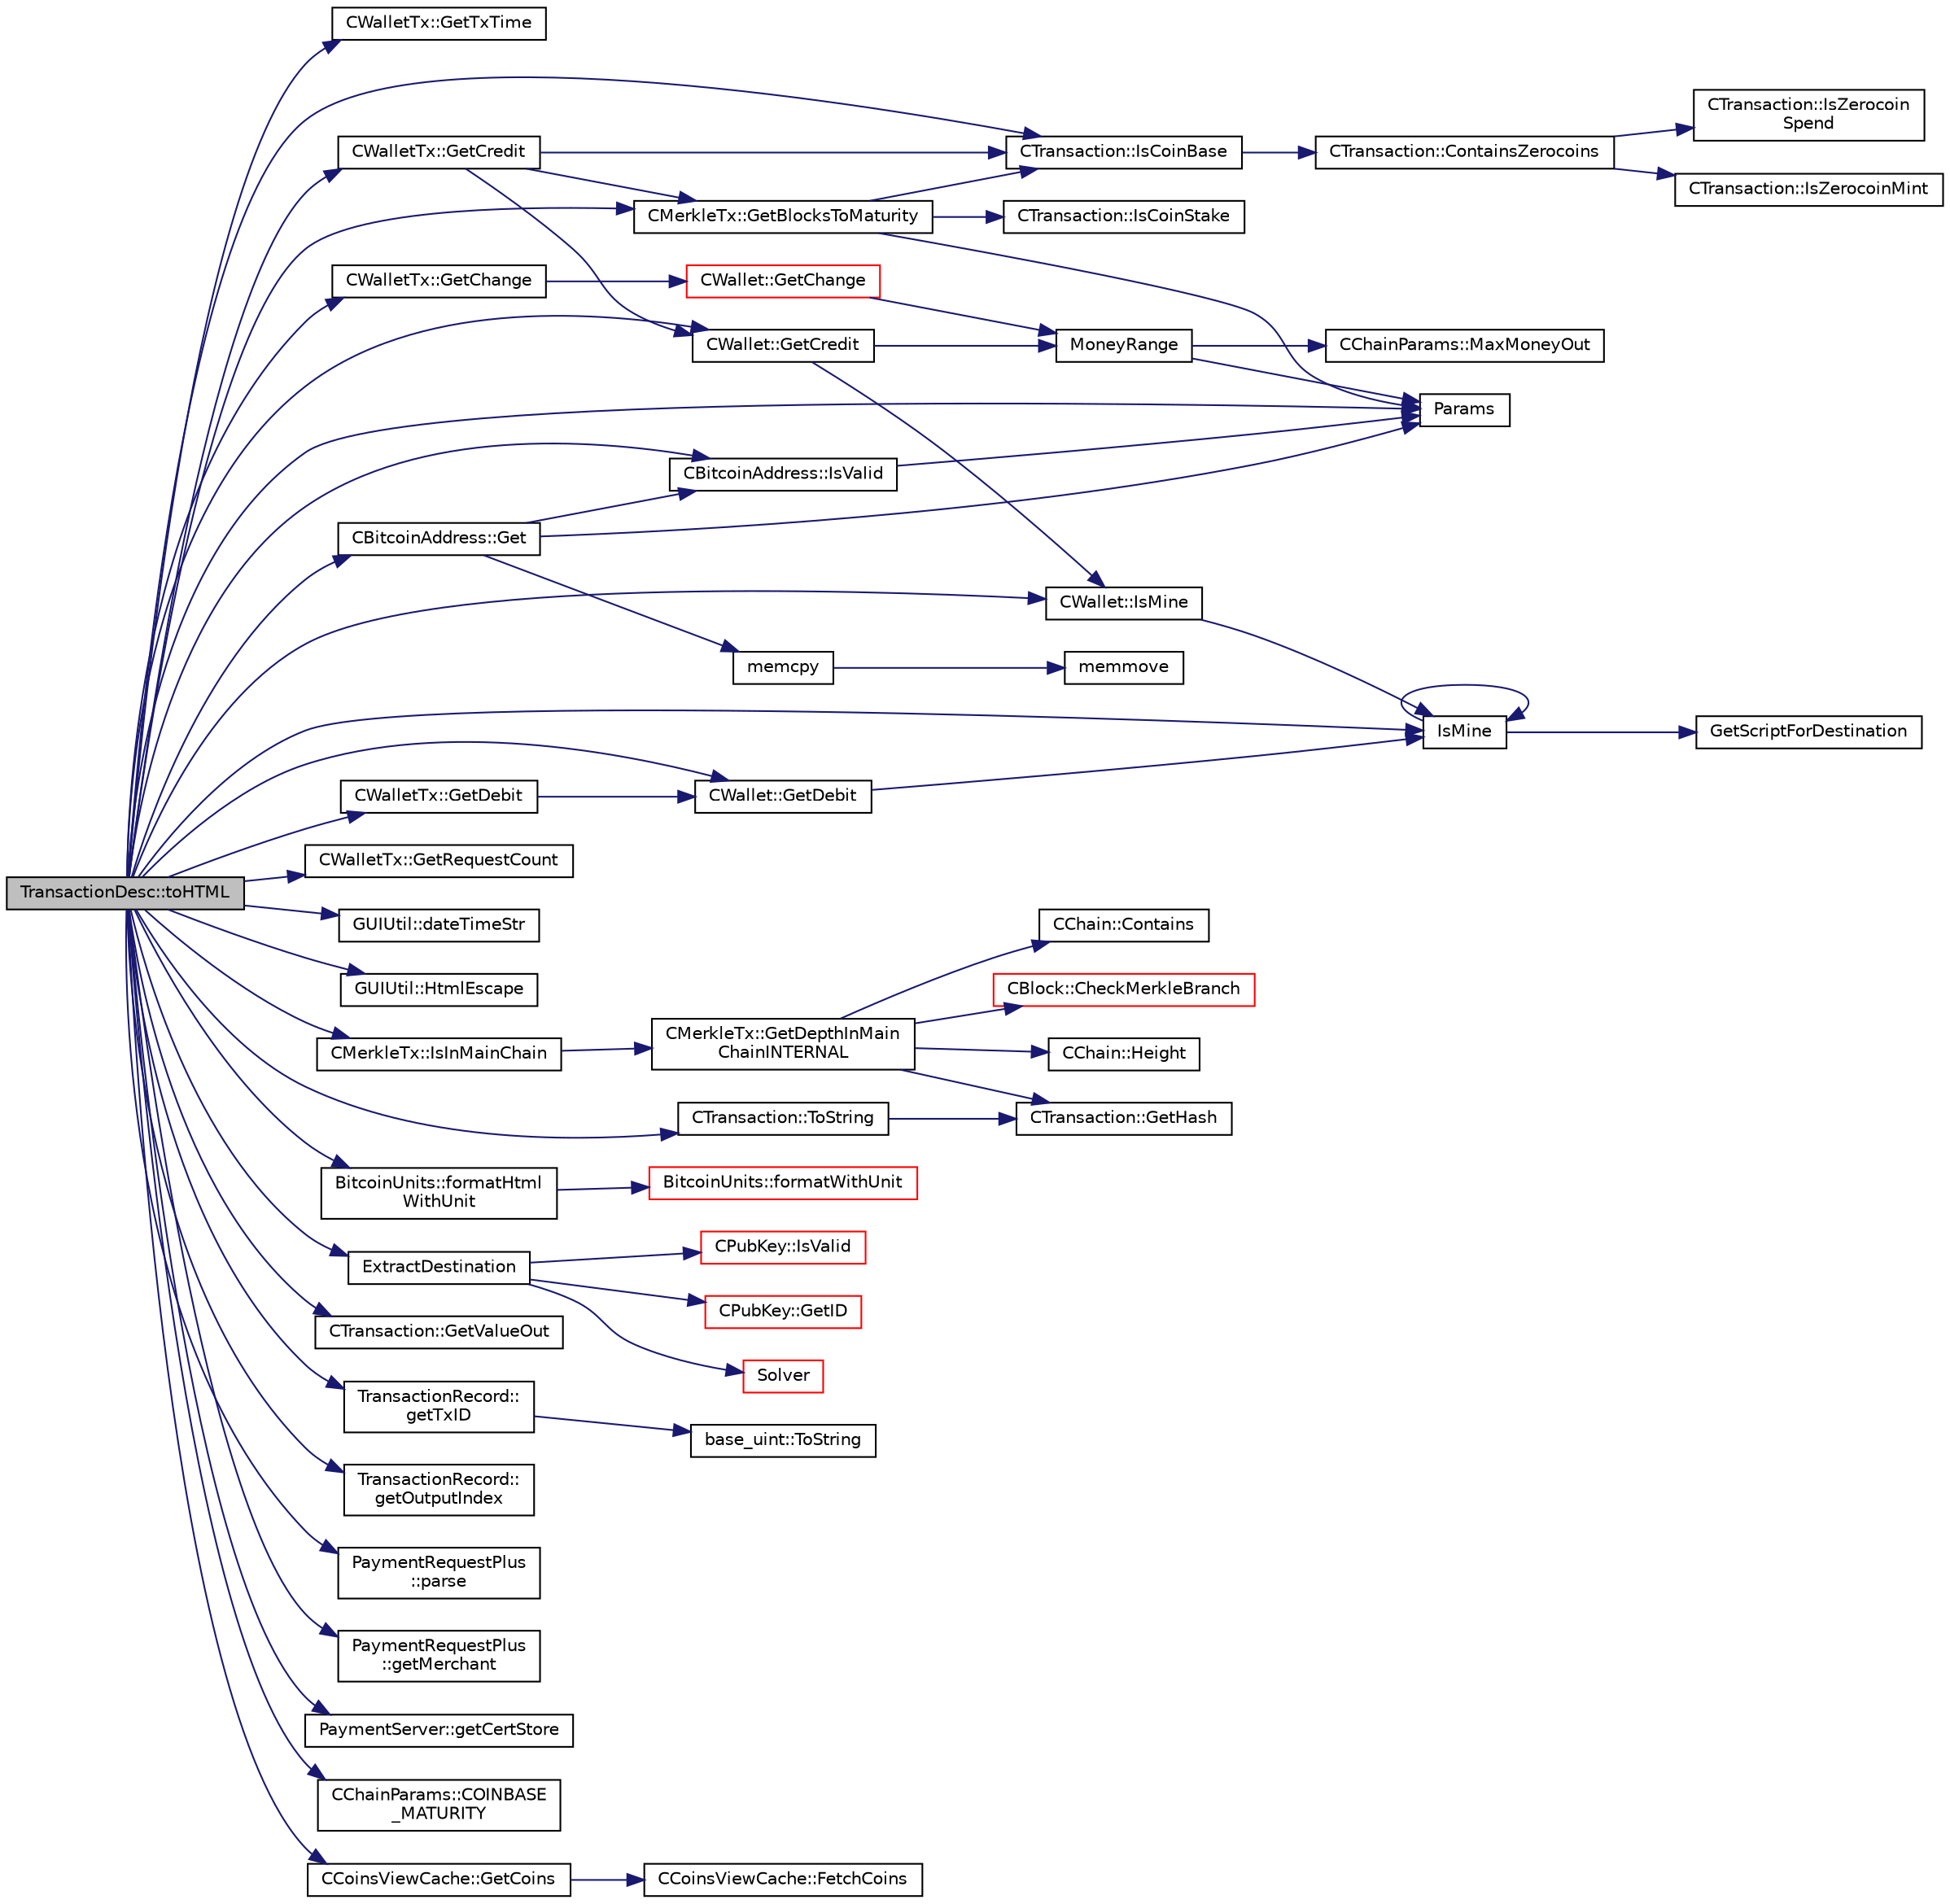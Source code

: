 digraph "TransactionDesc::toHTML"
{
  edge [fontname="Helvetica",fontsize="10",labelfontname="Helvetica",labelfontsize="10"];
  node [fontname="Helvetica",fontsize="10",shape=record];
  rankdir="LR";
  Node9 [label="TransactionDesc::toHTML",height=0.2,width=0.4,color="black", fillcolor="grey75", style="filled", fontcolor="black"];
  Node9 -> Node10 [color="midnightblue",fontsize="10",style="solid",fontname="Helvetica"];
  Node10 [label="CWalletTx::GetTxTime",height=0.2,width=0.4,color="black", fillcolor="white", style="filled",URL="$group__map_wallet.html#gab94368cf0553687d8f1fec5d2aaa1457"];
  Node9 -> Node11 [color="midnightblue",fontsize="10",style="solid",fontname="Helvetica"];
  Node11 [label="CWalletTx::GetCredit",height=0.2,width=0.4,color="black", fillcolor="white", style="filled",URL="$class_c_wallet_tx.html#a176e9ecbafbee27d604acbab9804885d"];
  Node11 -> Node12 [color="midnightblue",fontsize="10",style="solid",fontname="Helvetica"];
  Node12 [label="CTransaction::IsCoinBase",height=0.2,width=0.4,color="black", fillcolor="white", style="filled",URL="$class_c_transaction.html#a96256e8ac1bf79ad9c057e48c41132dd"];
  Node12 -> Node13 [color="midnightblue",fontsize="10",style="solid",fontname="Helvetica"];
  Node13 [label="CTransaction::ContainsZerocoins",height=0.2,width=0.4,color="black", fillcolor="white", style="filled",URL="$class_c_transaction.html#a613051e8e5651a7500cb455f37dd1116"];
  Node13 -> Node14 [color="midnightblue",fontsize="10",style="solid",fontname="Helvetica"];
  Node14 [label="CTransaction::IsZerocoin\lSpend",height=0.2,width=0.4,color="black", fillcolor="white", style="filled",URL="$class_c_transaction.html#a4cda5603795c5f9179d4c8bd43f809cd"];
  Node13 -> Node15 [color="midnightblue",fontsize="10",style="solid",fontname="Helvetica"];
  Node15 [label="CTransaction::IsZerocoinMint",height=0.2,width=0.4,color="black", fillcolor="white", style="filled",URL="$class_c_transaction.html#ab91efb1c2312e6feeecfbbfff11abbb1"];
  Node11 -> Node16 [color="midnightblue",fontsize="10",style="solid",fontname="Helvetica"];
  Node16 [label="CMerkleTx::GetBlocksToMaturity",height=0.2,width=0.4,color="black", fillcolor="white", style="filled",URL="$class_c_merkle_tx.html#a69ebd437f7b44169659c3527fe73b6ab"];
  Node16 -> Node12 [color="midnightblue",fontsize="10",style="solid",fontname="Helvetica"];
  Node16 -> Node17 [color="midnightblue",fontsize="10",style="solid",fontname="Helvetica"];
  Node17 [label="CTransaction::IsCoinStake",height=0.2,width=0.4,color="black", fillcolor="white", style="filled",URL="$class_c_transaction.html#ace4278a41a296d40dcf5fb2b9cf007ec"];
  Node16 -> Node18 [color="midnightblue",fontsize="10",style="solid",fontname="Helvetica"];
  Node18 [label="Params",height=0.2,width=0.4,color="black", fillcolor="white", style="filled",URL="$chainparams_8cpp.html#ace5c5b706d71a324a417dd2db394fd4a",tooltip="Return the currently selected parameters. "];
  Node11 -> Node19 [color="midnightblue",fontsize="10",style="solid",fontname="Helvetica"];
  Node19 [label="CWallet::GetCredit",height=0.2,width=0.4,color="black", fillcolor="white", style="filled",URL="$class_c_wallet.html#aa60b69c7d4ea6063ed83b13d7c6fe695"];
  Node19 -> Node20 [color="midnightblue",fontsize="10",style="solid",fontname="Helvetica"];
  Node20 [label="MoneyRange",height=0.2,width=0.4,color="black", fillcolor="white", style="filled",URL="$main_8cpp.html#a0529385ca34689843ef65d844a67c945"];
  Node20 -> Node18 [color="midnightblue",fontsize="10",style="solid",fontname="Helvetica"];
  Node20 -> Node21 [color="midnightblue",fontsize="10",style="solid",fontname="Helvetica"];
  Node21 [label="CChainParams::MaxMoneyOut",height=0.2,width=0.4,color="black", fillcolor="white", style="filled",URL="$class_c_chain_params.html#a82190f02d83daee6823362e3c25848d0"];
  Node19 -> Node22 [color="midnightblue",fontsize="10",style="solid",fontname="Helvetica"];
  Node22 [label="CWallet::IsMine",height=0.2,width=0.4,color="black", fillcolor="white", style="filled",URL="$group__map_wallet.html#ga4eada57edc1c443564b8cc9b853d955c"];
  Node22 -> Node23 [color="midnightblue",fontsize="10",style="solid",fontname="Helvetica"];
  Node23 [label="IsMine",height=0.2,width=0.4,color="black", fillcolor="white", style="filled",URL="$wallet__ismine_8cpp.html#adc59cf67d903c1ba1ef225561b85bfce"];
  Node23 -> Node24 [color="midnightblue",fontsize="10",style="solid",fontname="Helvetica"];
  Node24 [label="GetScriptForDestination",height=0.2,width=0.4,color="black", fillcolor="white", style="filled",URL="$standard_8cpp.html#ae40f28d3b46c21033f6ee1f1200d0321"];
  Node23 -> Node23 [color="midnightblue",fontsize="10",style="solid",fontname="Helvetica"];
  Node9 -> Node25 [color="midnightblue",fontsize="10",style="solid",fontname="Helvetica"];
  Node25 [label="CWalletTx::GetDebit",height=0.2,width=0.4,color="black", fillcolor="white", style="filled",URL="$class_c_wallet_tx.html#a7757c17a323e5f6f75c92acb398d3568",tooltip="filter decides which addresses will count towards the debit "];
  Node25 -> Node26 [color="midnightblue",fontsize="10",style="solid",fontname="Helvetica"];
  Node26 [label="CWallet::GetDebit",height=0.2,width=0.4,color="black", fillcolor="white", style="filled",URL="$group__map_wallet.html#ga5ab4855aac6f4b335421944403e44d6d"];
  Node26 -> Node23 [color="midnightblue",fontsize="10",style="solid",fontname="Helvetica"];
  Node9 -> Node27 [color="midnightblue",fontsize="10",style="solid",fontname="Helvetica"];
  Node27 [label="CWalletTx::GetRequestCount",height=0.2,width=0.4,color="black", fillcolor="white", style="filled",URL="$group__map_wallet.html#gafd3ca5b54d33038a06189f3f27a97910"];
  Node9 -> Node28 [color="midnightblue",fontsize="10",style="solid",fontname="Helvetica"];
  Node28 [label="GUIUtil::dateTimeStr",height=0.2,width=0.4,color="black", fillcolor="white", style="filled",URL="$namespace_g_u_i_util.html#aae732a04fea25190081120bf0cc773e8"];
  Node9 -> Node12 [color="midnightblue",fontsize="10",style="solid",fontname="Helvetica"];
  Node9 -> Node29 [color="midnightblue",fontsize="10",style="solid",fontname="Helvetica"];
  Node29 [label="GUIUtil::HtmlEscape",height=0.2,width=0.4,color="black", fillcolor="white", style="filled",URL="$namespace_g_u_i_util.html#a2d4b7f2c11ebc4b97af10bc20d19b1b2"];
  Node9 -> Node30 [color="midnightblue",fontsize="10",style="solid",fontname="Helvetica"];
  Node30 [label="CBitcoinAddress::IsValid",height=0.2,width=0.4,color="black", fillcolor="white", style="filled",URL="$class_c_bitcoin_address.html#ab39907ce6895062a8f8bf585270ef13b"];
  Node30 -> Node18 [color="midnightblue",fontsize="10",style="solid",fontname="Helvetica"];
  Node9 -> Node31 [color="midnightblue",fontsize="10",style="solid",fontname="Helvetica"];
  Node31 [label="CBitcoinAddress::Get",height=0.2,width=0.4,color="black", fillcolor="white", style="filled",URL="$class_c_bitcoin_address.html#a1e44de10dfc84d1fd2e15150f1e22b8e"];
  Node31 -> Node30 [color="midnightblue",fontsize="10",style="solid",fontname="Helvetica"];
  Node31 -> Node32 [color="midnightblue",fontsize="10",style="solid",fontname="Helvetica"];
  Node32 [label="memcpy",height=0.2,width=0.4,color="black", fillcolor="white", style="filled",URL="$glibc__compat_8cpp.html#a0f46826ab0466591e136db24394923cf"];
  Node32 -> Node33 [color="midnightblue",fontsize="10",style="solid",fontname="Helvetica"];
  Node33 [label="memmove",height=0.2,width=0.4,color="black", fillcolor="white", style="filled",URL="$glibc__compat_8cpp.html#a9778d49e9029dd75bc53ecbbf9f5e9a1"];
  Node31 -> Node18 [color="midnightblue",fontsize="10",style="solid",fontname="Helvetica"];
  Node9 -> Node23 [color="midnightblue",fontsize="10",style="solid",fontname="Helvetica"];
  Node9 -> Node19 [color="midnightblue",fontsize="10",style="solid",fontname="Helvetica"];
  Node9 -> Node34 [color="midnightblue",fontsize="10",style="solid",fontname="Helvetica"];
  Node34 [label="CMerkleTx::IsInMainChain",height=0.2,width=0.4,color="black", fillcolor="white", style="filled",URL="$class_c_merkle_tx.html#ad4b3623fabf1924dba2a7694e3418e1e"];
  Node34 -> Node35 [color="midnightblue",fontsize="10",style="solid",fontname="Helvetica"];
  Node35 [label="CMerkleTx::GetDepthInMain\lChainINTERNAL",height=0.2,width=0.4,color="black", fillcolor="white", style="filled",URL="$class_c_merkle_tx.html#ada4285bcdc83c90dc5829d9902b1271c"];
  Node35 -> Node36 [color="midnightblue",fontsize="10",style="solid",fontname="Helvetica"];
  Node36 [label="CChain::Contains",height=0.2,width=0.4,color="black", fillcolor="white", style="filled",URL="$class_c_chain.html#af1786dc229c215dea7f727c11df2c8dc",tooltip="Efficiently check whether a block is present in this chain. "];
  Node35 -> Node37 [color="midnightblue",fontsize="10",style="solid",fontname="Helvetica"];
  Node37 [label="CBlock::CheckMerkleBranch",height=0.2,width=0.4,color="red", fillcolor="white", style="filled",URL="$class_c_block.html#a81684cf96f6fb6731c869865b80d1ccd"];
  Node35 -> Node39 [color="midnightblue",fontsize="10",style="solid",fontname="Helvetica"];
  Node39 [label="CTransaction::GetHash",height=0.2,width=0.4,color="black", fillcolor="white", style="filled",URL="$class_c_transaction.html#a7efd1379de830341417c0bfa23a149aa"];
  Node35 -> Node40 [color="midnightblue",fontsize="10",style="solid",fontname="Helvetica"];
  Node40 [label="CChain::Height",height=0.2,width=0.4,color="black", fillcolor="white", style="filled",URL="$class_c_chain.html#ad4758bc8872ce065a9579f77c3171d40",tooltip="Return the maximal height in the chain. "];
  Node9 -> Node41 [color="midnightblue",fontsize="10",style="solid",fontname="Helvetica"];
  Node41 [label="BitcoinUnits::formatHtml\lWithUnit",height=0.2,width=0.4,color="black", fillcolor="white", style="filled",URL="$class_bitcoin_units.html#a5f4ef08b81386d393a16001bdfef5d56"];
  Node41 -> Node42 [color="midnightblue",fontsize="10",style="solid",fontname="Helvetica"];
  Node42 [label="BitcoinUnits::formatWithUnit",height=0.2,width=0.4,color="red", fillcolor="white", style="filled",URL="$class_bitcoin_units.html#aef9fb7509257bc84ee459d7f0c663020",tooltip="Format as string (with unit) "];
  Node9 -> Node16 [color="midnightblue",fontsize="10",style="solid",fontname="Helvetica"];
  Node9 -> Node22 [color="midnightblue",fontsize="10",style="solid",fontname="Helvetica"];
  Node9 -> Node48 [color="midnightblue",fontsize="10",style="solid",fontname="Helvetica"];
  Node48 [label="ExtractDestination",height=0.2,width=0.4,color="black", fillcolor="white", style="filled",URL="$standard_8cpp.html#a951f7e601746ae076afdf3169ecca2fc"];
  Node48 -> Node49 [color="midnightblue",fontsize="10",style="solid",fontname="Helvetica"];
  Node49 [label="Solver",height=0.2,width=0.4,color="red", fillcolor="white", style="filled",URL="$standard_8cpp.html#a6ee6be50bff44464e905680c6fcee6dc",tooltip="Return public keys or hashes from scriptPubKey, for &#39;standard&#39; transaction types. ..."];
  Node48 -> Node57 [color="midnightblue",fontsize="10",style="solid",fontname="Helvetica"];
  Node57 [label="CPubKey::IsValid",height=0.2,width=0.4,color="red", fillcolor="white", style="filled",URL="$class_c_pub_key.html#a4fa94293cf8577fd039b9a133f6c7f30"];
  Node48 -> Node60 [color="midnightblue",fontsize="10",style="solid",fontname="Helvetica"];
  Node60 [label="CPubKey::GetID",height=0.2,width=0.4,color="red", fillcolor="white", style="filled",URL="$class_c_pub_key.html#a2675f7e6f72eff68e7a5227289feb021",tooltip="Get the KeyID of this public key (hash of its serialization) "];
  Node9 -> Node67 [color="midnightblue",fontsize="10",style="solid",fontname="Helvetica"];
  Node67 [label="CWalletTx::GetChange",height=0.2,width=0.4,color="black", fillcolor="white", style="filled",URL="$class_c_wallet_tx.html#a714fe72284e4cc436d84f751a9a7aa60"];
  Node67 -> Node68 [color="midnightblue",fontsize="10",style="solid",fontname="Helvetica"];
  Node68 [label="CWallet::GetChange",height=0.2,width=0.4,color="red", fillcolor="white", style="filled",URL="$class_c_wallet.html#ac1abe6ee00d6a8f20e92e164c423a6d5"];
  Node68 -> Node20 [color="midnightblue",fontsize="10",style="solid",fontname="Helvetica"];
  Node9 -> Node70 [color="midnightblue",fontsize="10",style="solid",fontname="Helvetica"];
  Node70 [label="CTransaction::GetValueOut",height=0.2,width=0.4,color="black", fillcolor="white", style="filled",URL="$class_c_transaction.html#aa4ce691dbb2ce32838d94d15801f6644"];
  Node9 -> Node26 [color="midnightblue",fontsize="10",style="solid",fontname="Helvetica"];
  Node9 -> Node71 [color="midnightblue",fontsize="10",style="solid",fontname="Helvetica"];
  Node71 [label="TransactionRecord::\lgetTxID",height=0.2,width=0.4,color="black", fillcolor="white", style="filled",URL="$class_transaction_record.html#a838d881f68f967b751e7f7707bccfffa",tooltip="Return the unique identifier for this transaction (part) "];
  Node71 -> Node72 [color="midnightblue",fontsize="10",style="solid",fontname="Helvetica"];
  Node72 [label="base_uint::ToString",height=0.2,width=0.4,color="black", fillcolor="white", style="filled",URL="$classbase__uint.html#acccba4d9d51a0c36261718ca0cbb293b"];
  Node9 -> Node73 [color="midnightblue",fontsize="10",style="solid",fontname="Helvetica"];
  Node73 [label="TransactionRecord::\lgetOutputIndex",height=0.2,width=0.4,color="black", fillcolor="white", style="filled",URL="$class_transaction_record.html#a51d9d52d92a57448ab9b237e968c5ff6",tooltip="Return the output index of the subtransaction. "];
  Node9 -> Node74 [color="midnightblue",fontsize="10",style="solid",fontname="Helvetica"];
  Node74 [label="PaymentRequestPlus\l::parse",height=0.2,width=0.4,color="black", fillcolor="white", style="filled",URL="$class_payment_request_plus.html#aaa495c136209bac976cc195705a6c509"];
  Node9 -> Node75 [color="midnightblue",fontsize="10",style="solid",fontname="Helvetica"];
  Node75 [label="PaymentRequestPlus\l::getMerchant",height=0.2,width=0.4,color="black", fillcolor="white", style="filled",URL="$class_payment_request_plus.html#a3d13d13cf6a552695971cc257a33ca81"];
  Node9 -> Node76 [color="midnightblue",fontsize="10",style="solid",fontname="Helvetica"];
  Node76 [label="PaymentServer::getCertStore",height=0.2,width=0.4,color="black", fillcolor="white", style="filled",URL="$class_payment_server.html#ac3b7495238d833e76beb2fe11c0f6055"];
  Node9 -> Node18 [color="midnightblue",fontsize="10",style="solid",fontname="Helvetica"];
  Node9 -> Node77 [color="midnightblue",fontsize="10",style="solid",fontname="Helvetica"];
  Node77 [label="CChainParams::COINBASE\l_MATURITY",height=0.2,width=0.4,color="black", fillcolor="white", style="filled",URL="$class_c_chain_params.html#ab752b3ae1230aaf40b5a2d14d628fab7"];
  Node9 -> Node78 [color="midnightblue",fontsize="10",style="solid",fontname="Helvetica"];
  Node78 [label="CTransaction::ToString",height=0.2,width=0.4,color="black", fillcolor="white", style="filled",URL="$class_c_transaction.html#a80370923c3ac828de68919295d5d0659"];
  Node78 -> Node39 [color="midnightblue",fontsize="10",style="solid",fontname="Helvetica"];
  Node9 -> Node79 [color="midnightblue",fontsize="10",style="solid",fontname="Helvetica"];
  Node79 [label="CCoinsViewCache::GetCoins",height=0.2,width=0.4,color="black", fillcolor="white", style="filled",URL="$class_c_coins_view_cache.html#a1b62444593fdb580bfa4bd6fab41fafa",tooltip="Retrieve the CCoins (unspent transaction outputs) for a given txid. "];
  Node79 -> Node80 [color="midnightblue",fontsize="10",style="solid",fontname="Helvetica"];
  Node80 [label="CCoinsViewCache::FetchCoins",height=0.2,width=0.4,color="black", fillcolor="white", style="filled",URL="$class_c_coins_view_cache.html#a7d385628b7d821d2d5b6c5aaf1734616"];
}
